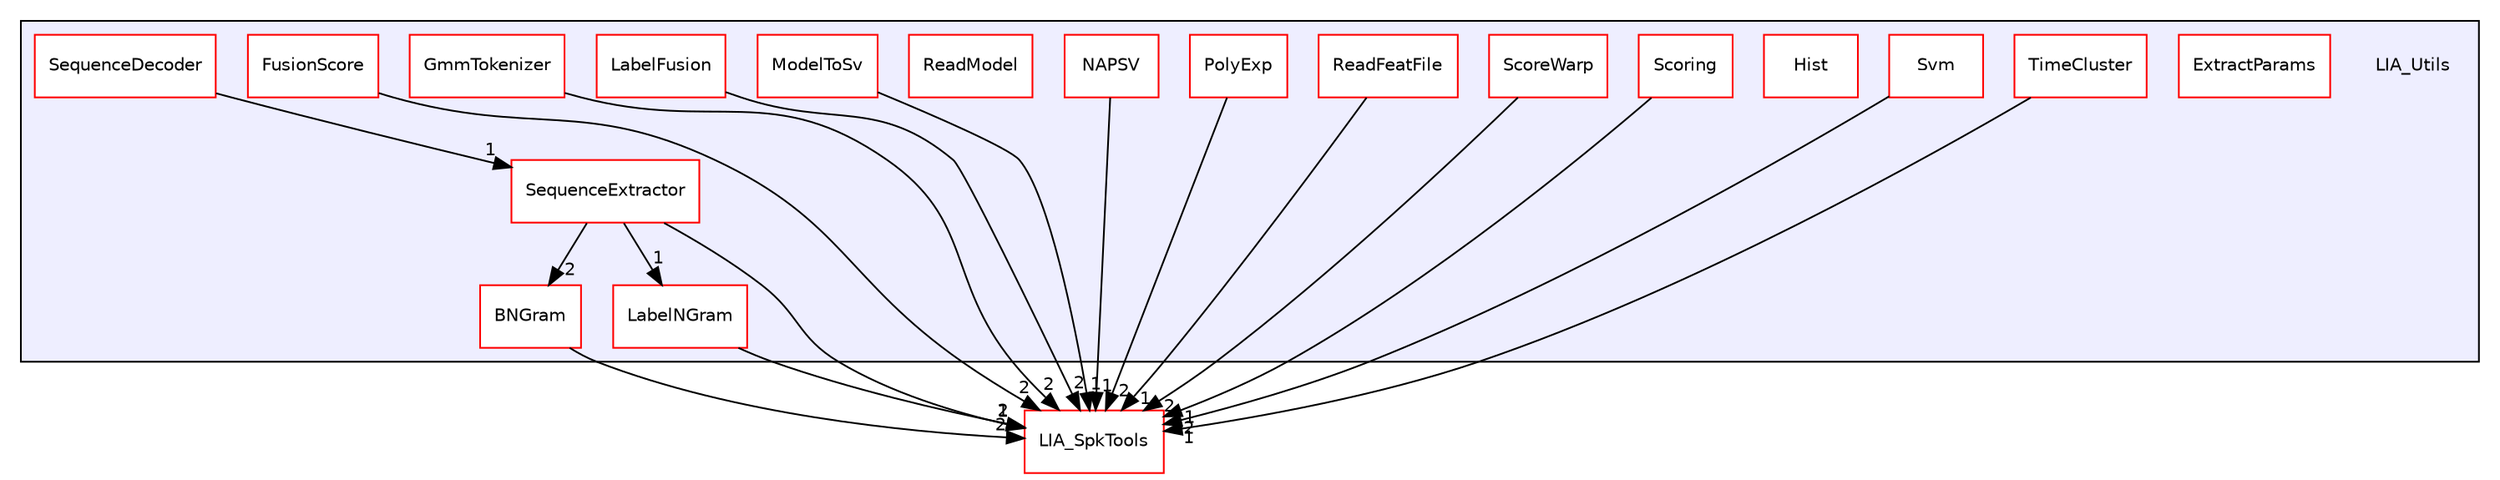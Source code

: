 digraph "LIA_Utils" {
  compound=true
  node [ fontsize="10", fontname="Helvetica"];
  edge [ labelfontsize="10", labelfontname="Helvetica"];
  subgraph clusterdir_d943bfca0b65a7b22a1ee61fc2aed8dc {
    graph [ bgcolor="#eeeeff", pencolor="black", label="" URL="dir_d943bfca0b65a7b22a1ee61fc2aed8dc.html"];
    dir_d943bfca0b65a7b22a1ee61fc2aed8dc [shape=plaintext label="LIA_Utils"];
    dir_b4745ca01c4ca43cb0688e76731d3c94 [shape=box label="BNGram" color="red" fillcolor="white" style="filled" URL="dir_b4745ca01c4ca43cb0688e76731d3c94.html"];
    dir_d2f93a000dccecf2a5a94edf4a95fa65 [shape=box label="ExtractParams" color="red" fillcolor="white" style="filled" URL="dir_d2f93a000dccecf2a5a94edf4a95fa65.html"];
    dir_bca75b6b359cbed0ffb0ad0b6859e2ad [shape=box label="FusionScore" color="red" fillcolor="white" style="filled" URL="dir_bca75b6b359cbed0ffb0ad0b6859e2ad.html"];
    dir_c39b9c24ed42604504550dbcc4a63e1d [shape=box label="GmmTokenizer" color="red" fillcolor="white" style="filled" URL="dir_c39b9c24ed42604504550dbcc4a63e1d.html"];
    dir_985460405cd0261fc6051125c440cc84 [shape=box label="Hist" color="red" fillcolor="white" style="filled" URL="dir_985460405cd0261fc6051125c440cc84.html"];
    dir_20c0fe4eea99c747c35eb0f6e7f9275c [shape=box label="LabelFusion" color="red" fillcolor="white" style="filled" URL="dir_20c0fe4eea99c747c35eb0f6e7f9275c.html"];
    dir_9cbce39a1c55326e924543e2b48f4f2d [shape=box label="LabelNGram" color="red" fillcolor="white" style="filled" URL="dir_9cbce39a1c55326e924543e2b48f4f2d.html"];
    dir_37c45515c397233f7644a9a2f1a35185 [shape=box label="ModelToSv" color="red" fillcolor="white" style="filled" URL="dir_37c45515c397233f7644a9a2f1a35185.html"];
    dir_717f67d4e65895535f72006b94760c35 [shape=box label="NAPSV" color="red" fillcolor="white" style="filled" URL="dir_717f67d4e65895535f72006b94760c35.html"];
    dir_80d5b7aa2c7fb7a0d10071fbf57494ae [shape=box label="PolyExp" color="red" fillcolor="white" style="filled" URL="dir_80d5b7aa2c7fb7a0d10071fbf57494ae.html"];
    dir_27ce9bedbd592c1bb7e2ee74cbc8c0a3 [shape=box label="ReadFeatFile" color="red" fillcolor="white" style="filled" URL="dir_27ce9bedbd592c1bb7e2ee74cbc8c0a3.html"];
    dir_112c1307199a81c4ef506a387e18ecbf [shape=box label="ReadModel" color="red" fillcolor="white" style="filled" URL="dir_112c1307199a81c4ef506a387e18ecbf.html"];
    dir_d201cca0ddcb6f649f0a8837c77a09df [shape=box label="ScoreWarp" color="red" fillcolor="white" style="filled" URL="dir_d201cca0ddcb6f649f0a8837c77a09df.html"];
    dir_23c1953c7f2204d1711204c98d9df544 [shape=box label="Scoring" color="red" fillcolor="white" style="filled" URL="dir_23c1953c7f2204d1711204c98d9df544.html"];
    dir_fac1f6fede8311925da8d681988d7dcc [shape=box label="SequenceDecoder" color="red" fillcolor="white" style="filled" URL="dir_fac1f6fede8311925da8d681988d7dcc.html"];
    dir_a60afe3d20a847071eaa37bd9a8acd78 [shape=box label="SequenceExtractor" color="red" fillcolor="white" style="filled" URL="dir_a60afe3d20a847071eaa37bd9a8acd78.html"];
    dir_4d82f0283948542f6601d1fca7ff757e [shape=box label="Svm" color="red" fillcolor="white" style="filled" URL="dir_4d82f0283948542f6601d1fca7ff757e.html"];
    dir_8935326b67ab1cf359b236e5d840bd49 [shape=box label="TimeCluster" color="red" fillcolor="white" style="filled" URL="dir_8935326b67ab1cf359b236e5d840bd49.html"];
  }
  dir_7b9f40c7474acebf25e66f966c5b9c6a [shape=box label="LIA_SpkTools" fillcolor="white" style="filled" color="red" URL="dir_7b9f40c7474acebf25e66f966c5b9c6a.html"];
  dir_d201cca0ddcb6f649f0a8837c77a09df->dir_7b9f40c7474acebf25e66f966c5b9c6a [headlabel="2", labeldistance=1.5 headhref="dir_000148_000110.html"];
  dir_8935326b67ab1cf359b236e5d840bd49->dir_7b9f40c7474acebf25e66f966c5b9c6a [headlabel="1", labeldistance=1.5 headhref="dir_000161_000110.html"];
  dir_b4745ca01c4ca43cb0688e76731d3c94->dir_7b9f40c7474acebf25e66f966c5b9c6a [headlabel="2", labeldistance=1.5 headhref="dir_000114_000110.html"];
  dir_a60afe3d20a847071eaa37bd9a8acd78->dir_b4745ca01c4ca43cb0688e76731d3c94 [headlabel="2", labeldistance=1.5 headhref="dir_000155_000114.html"];
  dir_a60afe3d20a847071eaa37bd9a8acd78->dir_7b9f40c7474acebf25e66f966c5b9c6a [headlabel="1", labeldistance=1.5 headhref="dir_000155_000110.html"];
  dir_a60afe3d20a847071eaa37bd9a8acd78->dir_9cbce39a1c55326e924543e2b48f4f2d [headlabel="1", labeldistance=1.5 headhref="dir_000155_000132.html"];
  dir_9cbce39a1c55326e924543e2b48f4f2d->dir_7b9f40c7474acebf25e66f966c5b9c6a [headlabel="2", labeldistance=1.5 headhref="dir_000132_000110.html"];
  dir_717f67d4e65895535f72006b94760c35->dir_7b9f40c7474acebf25e66f966c5b9c6a [headlabel="1", labeldistance=1.5 headhref="dir_000137_000110.html"];
  dir_23c1953c7f2204d1711204c98d9df544->dir_7b9f40c7474acebf25e66f966c5b9c6a [headlabel="1", labeldistance=1.5 headhref="dir_000150_000110.html"];
  dir_4d82f0283948542f6601d1fca7ff757e->dir_7b9f40c7474acebf25e66f966c5b9c6a [headlabel="2", labeldistance=1.5 headhref="dir_000158_000110.html"];
  dir_37c45515c397233f7644a9a2f1a35185->dir_7b9f40c7474acebf25e66f966c5b9c6a [headlabel="1", labeldistance=1.5 headhref="dir_000135_000110.html"];
  dir_bca75b6b359cbed0ffb0ad0b6859e2ad->dir_7b9f40c7474acebf25e66f966c5b9c6a [headlabel="2", labeldistance=1.5 headhref="dir_000120_000110.html"];
  dir_c39b9c24ed42604504550dbcc4a63e1d->dir_7b9f40c7474acebf25e66f966c5b9c6a [headlabel="2", labeldistance=1.5 headhref="dir_000123_000110.html"];
  dir_20c0fe4eea99c747c35eb0f6e7f9275c->dir_7b9f40c7474acebf25e66f966c5b9c6a [headlabel="2", labeldistance=1.5 headhref="dir_000129_000110.html"];
  dir_27ce9bedbd592c1bb7e2ee74cbc8c0a3->dir_7b9f40c7474acebf25e66f966c5b9c6a [headlabel="1", labeldistance=1.5 headhref="dir_000142_000110.html"];
  dir_80d5b7aa2c7fb7a0d10071fbf57494ae->dir_7b9f40c7474acebf25e66f966c5b9c6a [headlabel="2", labeldistance=1.5 headhref="dir_000139_000110.html"];
  dir_fac1f6fede8311925da8d681988d7dcc->dir_a60afe3d20a847071eaa37bd9a8acd78 [headlabel="1", labeldistance=1.5 headhref="dir_000153_000155.html"];
}
